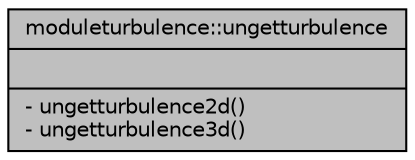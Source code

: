 digraph "moduleturbulence::ungetturbulence"
{
 // LATEX_PDF_SIZE
  edge [fontname="Helvetica",fontsize="10",labelfontname="Helvetica",labelfontsize="10"];
  node [fontname="Helvetica",fontsize="10",shape=record];
  Node1 [label="{moduleturbulence::ungetturbulence\n||- ungetturbulence2d()\l- ungetturbulence3d()\l}",height=0.2,width=0.4,color="black", fillcolor="grey75", style="filled", fontcolor="black",tooltip=" "];
}

